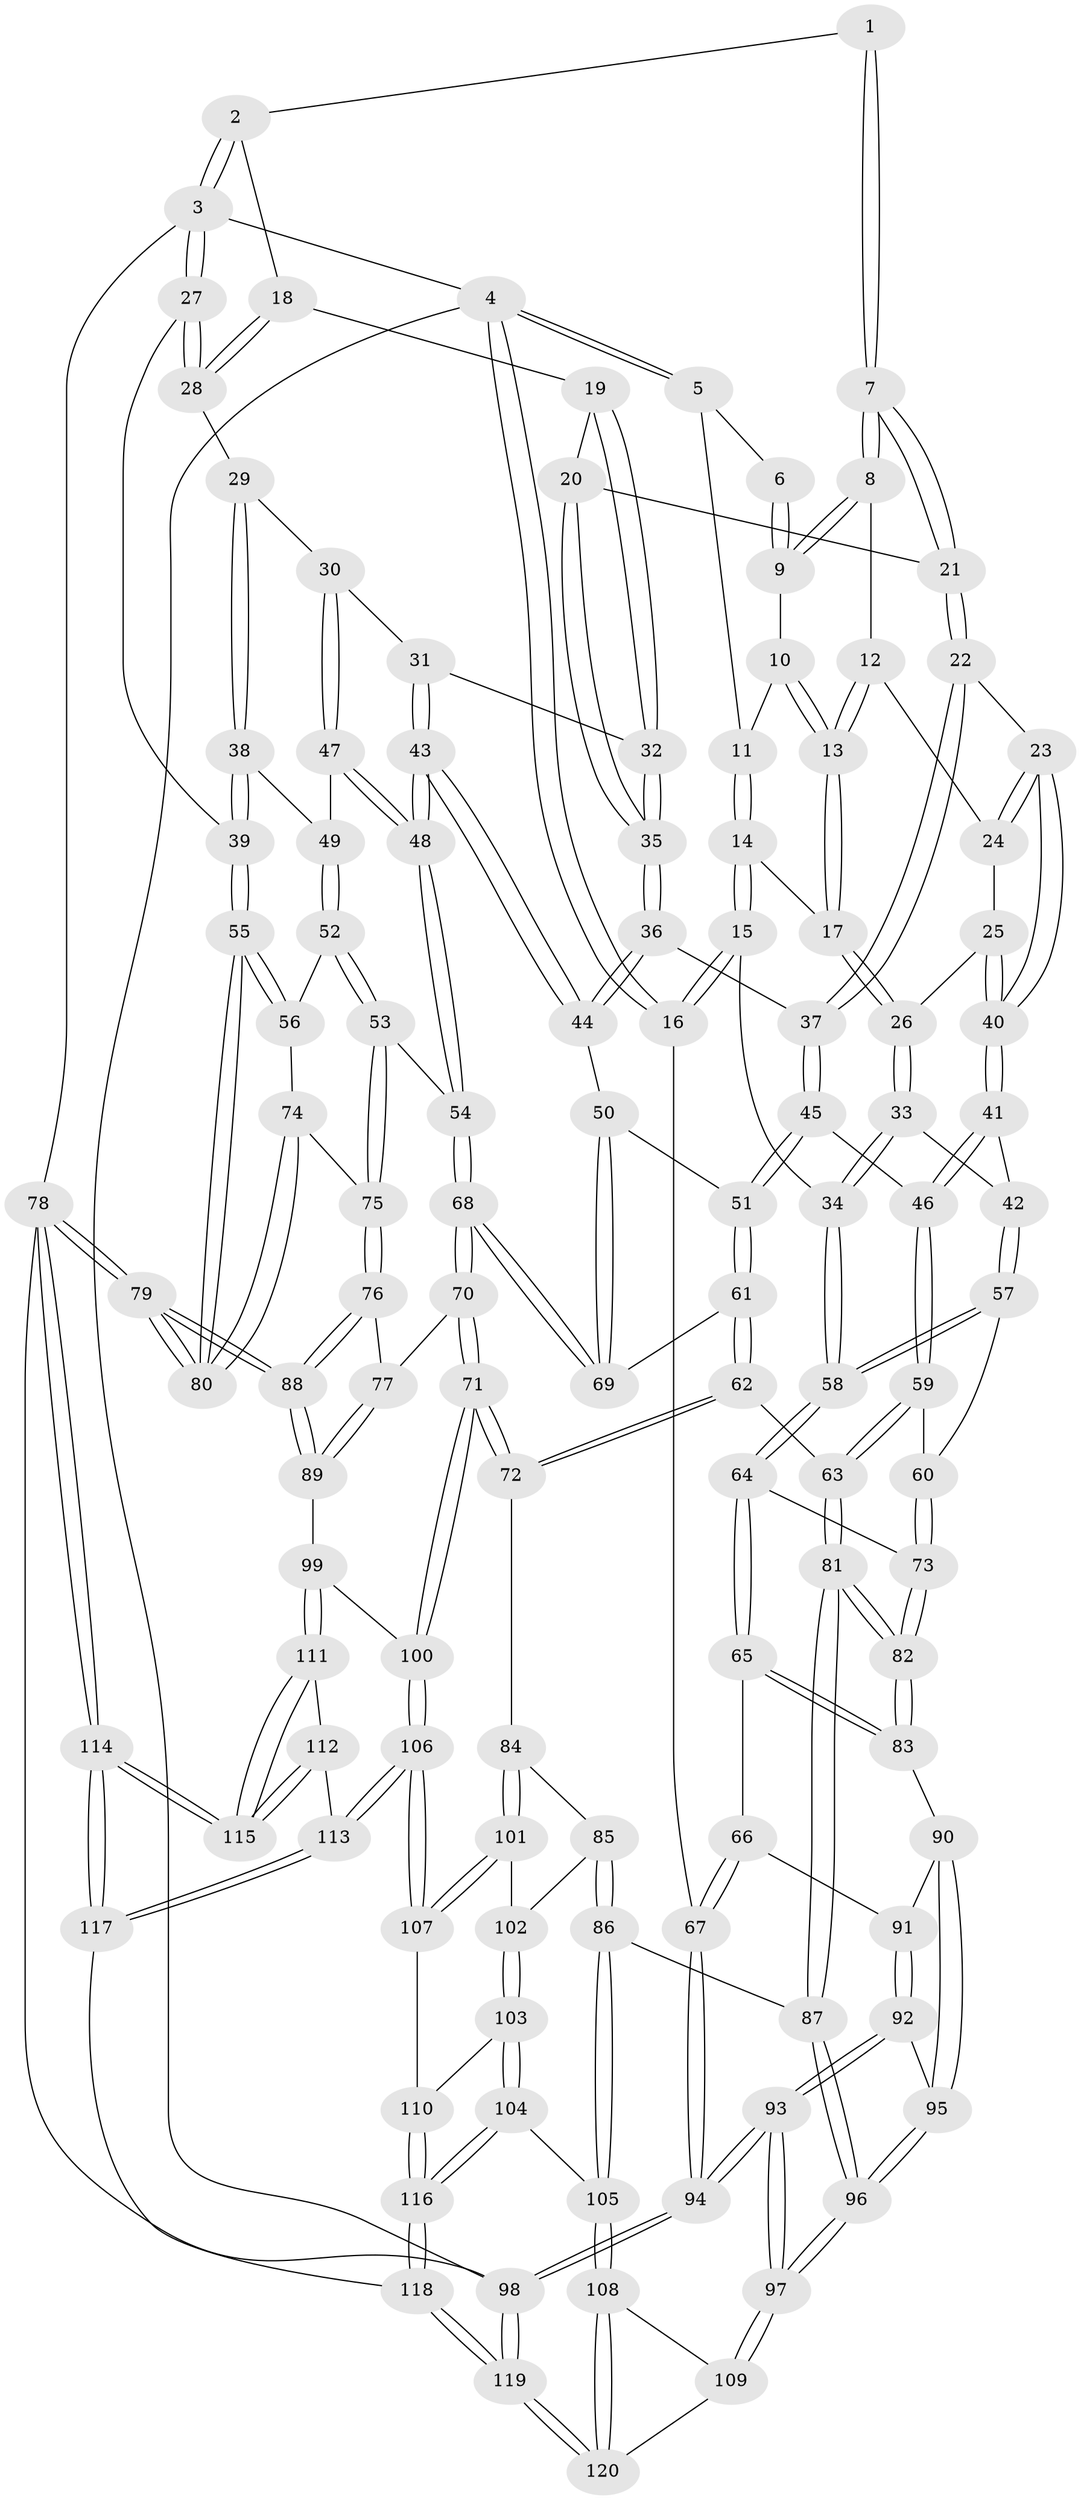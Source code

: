 // coarse degree distribution, {2: 0.08333333333333333, 5: 0.2222222222222222, 3: 0.2777777777777778, 4: 0.16666666666666666, 6: 0.1111111111111111, 1: 0.05555555555555555, 7: 0.05555555555555555, 10: 0.027777777777777776}
// Generated by graph-tools (version 1.1) at 2025/06/03/04/25 22:06:03]
// undirected, 120 vertices, 297 edges
graph export_dot {
graph [start="1"]
  node [color=gray90,style=filled];
  1 [pos="+0.5889086022905933+0"];
  2 [pos="+0.8484392455769717+0"];
  3 [pos="+1+0"];
  4 [pos="+0+0"];
  5 [pos="+0.08131280295931251+0"];
  6 [pos="+0.3826990905697197+0"];
  7 [pos="+0.535856386338734+0.08626954338525836"];
  8 [pos="+0.43584887665598704+0.06585793917951004"];
  9 [pos="+0.38719957739856703+0"];
  10 [pos="+0.29970927231424016+0.04894465754287896"];
  11 [pos="+0.14752493040333517+0.001199422025906248"];
  12 [pos="+0.42620034287891095+0.08227091754246994"];
  13 [pos="+0.2917511136876119+0.15756029899137847"];
  14 [pos="+0.1435106733695606+0.12908838685698706"];
  15 [pos="+0.009527496980516453+0.26123882242633645"];
  16 [pos="+0+0.3002651364761362"];
  17 [pos="+0.2902322760579311+0.1596453032124754"];
  18 [pos="+0.7677976990297877+0.06573701538648365"];
  19 [pos="+0.7631014808504227+0.07102834706553143"];
  20 [pos="+0.6839693744408732+0.1264004074652923"];
  21 [pos="+0.6064567350412345+0.1444780174026005"];
  22 [pos="+0.5517862215472665+0.22020036004445157"];
  23 [pos="+0.5406208210132185+0.22200939319405538"];
  24 [pos="+0.4355132101804291+0.13688776259519908"];
  25 [pos="+0.4117782143133887+0.22056294307452615"];
  26 [pos="+0.29979212588445453+0.18234372540311922"];
  27 [pos="+1+0"];
  28 [pos="+0.8896680921795173+0.17394446813479023"];
  29 [pos="+0.9029240386497349+0.1952771435648345"];
  30 [pos="+0.8578307792751191+0.2843882997075154"];
  31 [pos="+0.7995959406759573+0.26609445586676195"];
  32 [pos="+0.7929975587110221+0.25564668889726133"];
  33 [pos="+0.2802520982609572+0.3262241251886252"];
  34 [pos="+0.060006692260120204+0.2861116789078604"];
  35 [pos="+0.699171005568278+0.293270630357109"];
  36 [pos="+0.694669670720186+0.3178234911543656"];
  37 [pos="+0.581095557214227+0.30495317320364007"];
  38 [pos="+1+0.2664723319954577"];
  39 [pos="+1+0.24837176035812206"];
  40 [pos="+0.4448657764531768+0.25971023186205294"];
  41 [pos="+0.4200431056858239+0.32568389587111163"];
  42 [pos="+0.28755121781066373+0.33588701917157965"];
  43 [pos="+0.7494075798632845+0.39510996295640344"];
  44 [pos="+0.7337825108655366+0.38866671421772486"];
  45 [pos="+0.5529033818592621+0.379485979854277"];
  46 [pos="+0.45827486023405595+0.3814305852536136"];
  47 [pos="+0.8670562849221933+0.3147900958287934"];
  48 [pos="+0.7580319905396554+0.4015980888725658"];
  49 [pos="+0.9315091700908247+0.34565570818507324"];
  50 [pos="+0.7149019643696193+0.39630275581022556"];
  51 [pos="+0.5820055801752319+0.4181921338607301"];
  52 [pos="+0.9226804322025719+0.409998356503903"];
  53 [pos="+0.8183862644283121+0.46634046970655874"];
  54 [pos="+0.7872790698526476+0.44884616404954314"];
  55 [pos="+1+0.46292240744894414"];
  56 [pos="+0.9995881583107997+0.46335155862172783"];
  57 [pos="+0.28058567904441306+0.42404947956637873"];
  58 [pos="+0.19948880222048954+0.47609011145759944"];
  59 [pos="+0.41437685442152705+0.5068140025516565"];
  60 [pos="+0.3192246148139784+0.4561667405334363"];
  61 [pos="+0.5795707478395092+0.45426760260494947"];
  62 [pos="+0.5180814556065826+0.5668642953720965"];
  63 [pos="+0.42798806279565516+0.5404594722345112"];
  64 [pos="+0.1992343785567169+0.47659810908697847"];
  65 [pos="+0.08475473668773263+0.5584955734870201"];
  66 [pos="+0+0.5611553356686085"];
  67 [pos="+0+0.5522740174033601"];
  68 [pos="+0.6809924217286469+0.5588393693767517"];
  69 [pos="+0.6500052811436537+0.4927564340267146"];
  70 [pos="+0.6403534073208912+0.6818917740134216"];
  71 [pos="+0.6310598017456038+0.6897045032521482"];
  72 [pos="+0.6250093432743635+0.6884965801894852"];
  73 [pos="+0.2676590713358697+0.5846360037512692"];
  74 [pos="+0.8963161385904596+0.5817868195607145"];
  75 [pos="+0.8746248358714286+0.5939065430804937"];
  76 [pos="+0.8692069570495822+0.6174386235922785"];
  77 [pos="+0.8656461890611491+0.6202652986489108"];
  78 [pos="+1+1"];
  79 [pos="+1+0.8790104348409513"];
  80 [pos="+1+0.5581296235879544"];
  81 [pos="+0.31185380131524115+0.6691522588609764"];
  82 [pos="+0.2934879354571261+0.6631952696899569"];
  83 [pos="+0.2285956492749502+0.6694416562153902"];
  84 [pos="+0.5371536737732797+0.7365685044667285"];
  85 [pos="+0.404484918196666+0.7537304168024982"];
  86 [pos="+0.3576135241496207+0.7521552074587905"];
  87 [pos="+0.3520060038154526+0.746883432309427"];
  88 [pos="+1+0.840194949239697"];
  89 [pos="+0.8472575098282092+0.8284214406766359"];
  90 [pos="+0.21670772455854184+0.6816492407951913"];
  91 [pos="+0.10820214890360223+0.6949809018298219"];
  92 [pos="+0.11025583895688318+0.7656067966080651"];
  93 [pos="+0+1"];
  94 [pos="+0+1"];
  95 [pos="+0.21346815313454884+0.6866756032667342"];
  96 [pos="+0.17885925789337012+0.8573532361300309"];
  97 [pos="+0.07971785931977647+0.9818688775539897"];
  98 [pos="+0+1"];
  99 [pos="+0.846436924180005+0.8288165762665354"];
  100 [pos="+0.6577149826451234+0.7455782742669553"];
  101 [pos="+0.5042994768593613+0.8713234185960239"];
  102 [pos="+0.4598072597644317+0.8461779210709783"];
  103 [pos="+0.3909732249062075+0.8997232915382968"];
  104 [pos="+0.36532457349990977+0.8998315669114957"];
  105 [pos="+0.35729061531489875+0.8953502275903871"];
  106 [pos="+0.6451412309138772+0.9248549322407033"];
  107 [pos="+0.5072899601122416+0.8986748764497138"];
  108 [pos="+0.3357786715215487+0.9087555830818769"];
  109 [pos="+0.23977448463365583+0.9380209288707041"];
  110 [pos="+0.49149183732632323+0.911696132483419"];
  111 [pos="+0.8428820974252672+0.838447496806457"];
  112 [pos="+0.7409905473009536+0.9300324553505342"];
  113 [pos="+0.645319222184478+0.9252641765000994"];
  114 [pos="+1+1"];
  115 [pos="+0.8657278212366258+1"];
  116 [pos="+0.47279350251238167+1"];
  117 [pos="+0.592714593612166+1"];
  118 [pos="+0.49671348568578666+1"];
  119 [pos="+0.37428260781288797+1"];
  120 [pos="+0.34068903621149665+1"];
  1 -- 2;
  1 -- 7;
  1 -- 7;
  2 -- 3;
  2 -- 3;
  2 -- 18;
  3 -- 4;
  3 -- 27;
  3 -- 27;
  3 -- 78;
  4 -- 5;
  4 -- 5;
  4 -- 16;
  4 -- 16;
  4 -- 98;
  5 -- 6;
  5 -- 11;
  6 -- 9;
  6 -- 9;
  7 -- 8;
  7 -- 8;
  7 -- 21;
  7 -- 21;
  8 -- 9;
  8 -- 9;
  8 -- 12;
  9 -- 10;
  10 -- 11;
  10 -- 13;
  10 -- 13;
  11 -- 14;
  11 -- 14;
  12 -- 13;
  12 -- 13;
  12 -- 24;
  13 -- 17;
  13 -- 17;
  14 -- 15;
  14 -- 15;
  14 -- 17;
  15 -- 16;
  15 -- 16;
  15 -- 34;
  16 -- 67;
  17 -- 26;
  17 -- 26;
  18 -- 19;
  18 -- 28;
  18 -- 28;
  19 -- 20;
  19 -- 32;
  19 -- 32;
  20 -- 21;
  20 -- 35;
  20 -- 35;
  21 -- 22;
  21 -- 22;
  22 -- 23;
  22 -- 37;
  22 -- 37;
  23 -- 24;
  23 -- 24;
  23 -- 40;
  23 -- 40;
  24 -- 25;
  25 -- 26;
  25 -- 40;
  25 -- 40;
  26 -- 33;
  26 -- 33;
  27 -- 28;
  27 -- 28;
  27 -- 39;
  28 -- 29;
  29 -- 30;
  29 -- 38;
  29 -- 38;
  30 -- 31;
  30 -- 47;
  30 -- 47;
  31 -- 32;
  31 -- 43;
  31 -- 43;
  32 -- 35;
  32 -- 35;
  33 -- 34;
  33 -- 34;
  33 -- 42;
  34 -- 58;
  34 -- 58;
  35 -- 36;
  35 -- 36;
  36 -- 37;
  36 -- 44;
  36 -- 44;
  37 -- 45;
  37 -- 45;
  38 -- 39;
  38 -- 39;
  38 -- 49;
  39 -- 55;
  39 -- 55;
  40 -- 41;
  40 -- 41;
  41 -- 42;
  41 -- 46;
  41 -- 46;
  42 -- 57;
  42 -- 57;
  43 -- 44;
  43 -- 44;
  43 -- 48;
  43 -- 48;
  44 -- 50;
  45 -- 46;
  45 -- 51;
  45 -- 51;
  46 -- 59;
  46 -- 59;
  47 -- 48;
  47 -- 48;
  47 -- 49;
  48 -- 54;
  48 -- 54;
  49 -- 52;
  49 -- 52;
  50 -- 51;
  50 -- 69;
  50 -- 69;
  51 -- 61;
  51 -- 61;
  52 -- 53;
  52 -- 53;
  52 -- 56;
  53 -- 54;
  53 -- 75;
  53 -- 75;
  54 -- 68;
  54 -- 68;
  55 -- 56;
  55 -- 56;
  55 -- 80;
  55 -- 80;
  56 -- 74;
  57 -- 58;
  57 -- 58;
  57 -- 60;
  58 -- 64;
  58 -- 64;
  59 -- 60;
  59 -- 63;
  59 -- 63;
  60 -- 73;
  60 -- 73;
  61 -- 62;
  61 -- 62;
  61 -- 69;
  62 -- 63;
  62 -- 72;
  62 -- 72;
  63 -- 81;
  63 -- 81;
  64 -- 65;
  64 -- 65;
  64 -- 73;
  65 -- 66;
  65 -- 83;
  65 -- 83;
  66 -- 67;
  66 -- 67;
  66 -- 91;
  67 -- 94;
  67 -- 94;
  68 -- 69;
  68 -- 69;
  68 -- 70;
  68 -- 70;
  70 -- 71;
  70 -- 71;
  70 -- 77;
  71 -- 72;
  71 -- 72;
  71 -- 100;
  71 -- 100;
  72 -- 84;
  73 -- 82;
  73 -- 82;
  74 -- 75;
  74 -- 80;
  74 -- 80;
  75 -- 76;
  75 -- 76;
  76 -- 77;
  76 -- 88;
  76 -- 88;
  77 -- 89;
  77 -- 89;
  78 -- 79;
  78 -- 79;
  78 -- 114;
  78 -- 114;
  78 -- 98;
  79 -- 80;
  79 -- 80;
  79 -- 88;
  79 -- 88;
  81 -- 82;
  81 -- 82;
  81 -- 87;
  81 -- 87;
  82 -- 83;
  82 -- 83;
  83 -- 90;
  84 -- 85;
  84 -- 101;
  84 -- 101;
  85 -- 86;
  85 -- 86;
  85 -- 102;
  86 -- 87;
  86 -- 105;
  86 -- 105;
  87 -- 96;
  87 -- 96;
  88 -- 89;
  88 -- 89;
  89 -- 99;
  90 -- 91;
  90 -- 95;
  90 -- 95;
  91 -- 92;
  91 -- 92;
  92 -- 93;
  92 -- 93;
  92 -- 95;
  93 -- 94;
  93 -- 94;
  93 -- 97;
  93 -- 97;
  94 -- 98;
  94 -- 98;
  95 -- 96;
  95 -- 96;
  96 -- 97;
  96 -- 97;
  97 -- 109;
  97 -- 109;
  98 -- 119;
  98 -- 119;
  99 -- 100;
  99 -- 111;
  99 -- 111;
  100 -- 106;
  100 -- 106;
  101 -- 102;
  101 -- 107;
  101 -- 107;
  102 -- 103;
  102 -- 103;
  103 -- 104;
  103 -- 104;
  103 -- 110;
  104 -- 105;
  104 -- 116;
  104 -- 116;
  105 -- 108;
  105 -- 108;
  106 -- 107;
  106 -- 107;
  106 -- 113;
  106 -- 113;
  107 -- 110;
  108 -- 109;
  108 -- 120;
  108 -- 120;
  109 -- 120;
  110 -- 116;
  110 -- 116;
  111 -- 112;
  111 -- 115;
  111 -- 115;
  112 -- 113;
  112 -- 115;
  112 -- 115;
  113 -- 117;
  113 -- 117;
  114 -- 115;
  114 -- 115;
  114 -- 117;
  114 -- 117;
  116 -- 118;
  116 -- 118;
  117 -- 118;
  118 -- 119;
  118 -- 119;
  119 -- 120;
  119 -- 120;
}

